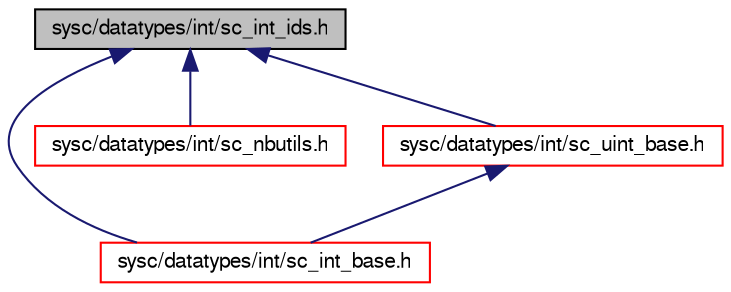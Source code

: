 digraph G
{
  edge [fontname="FreeSans",fontsize="10",labelfontname="FreeSans",labelfontsize="10"];
  node [fontname="FreeSans",fontsize="10",shape=record];
  Node1 [label="sysc/datatypes/int/sc_int_ids.h",height=0.2,width=0.4,color="black", fillcolor="grey75", style="filled" fontcolor="black"];
  Node1 -> Node2 [dir=back,color="midnightblue",fontsize="10",style="solid",fontname="FreeSans"];
  Node2 [label="sysc/datatypes/int/sc_int_base.h",height=0.2,width=0.4,color="red", fillcolor="white", style="filled",URL="$a00330.html"];
  Node1 -> Node3 [dir=back,color="midnightblue",fontsize="10",style="solid",fontname="FreeSans"];
  Node3 [label="sysc/datatypes/int/sc_nbutils.h",height=0.2,width=0.4,color="red", fillcolor="white", style="filled",URL="$a00335.html"];
  Node1 -> Node4 [dir=back,color="midnightblue",fontsize="10",style="solid",fontname="FreeSans"];
  Node4 [label="sysc/datatypes/int/sc_uint_base.h",height=0.2,width=0.4,color="red", fillcolor="white", style="filled",URL="$a00338.html"];
  Node4 -> Node2 [dir=back,color="midnightblue",fontsize="10",style="solid",fontname="FreeSans"];
}
